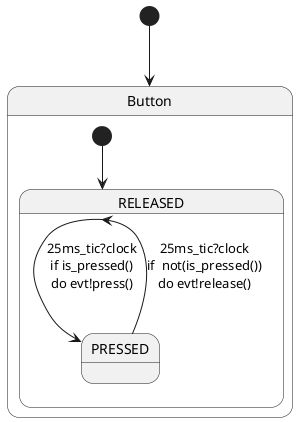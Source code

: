 @startuml
[*] --> Button
state Button{
state RELEASED{
RELEASED --> PRESSED : 25ms_tic?clock\nif is_pressed()\ndo evt!press()\n
}
state PRESSED{
PRESSED --> RELEASED : 25ms_tic?clock\nif  not(is_pressed())\ndo evt!release()\n
}
[*] --> RELEASED
}
@enduml

